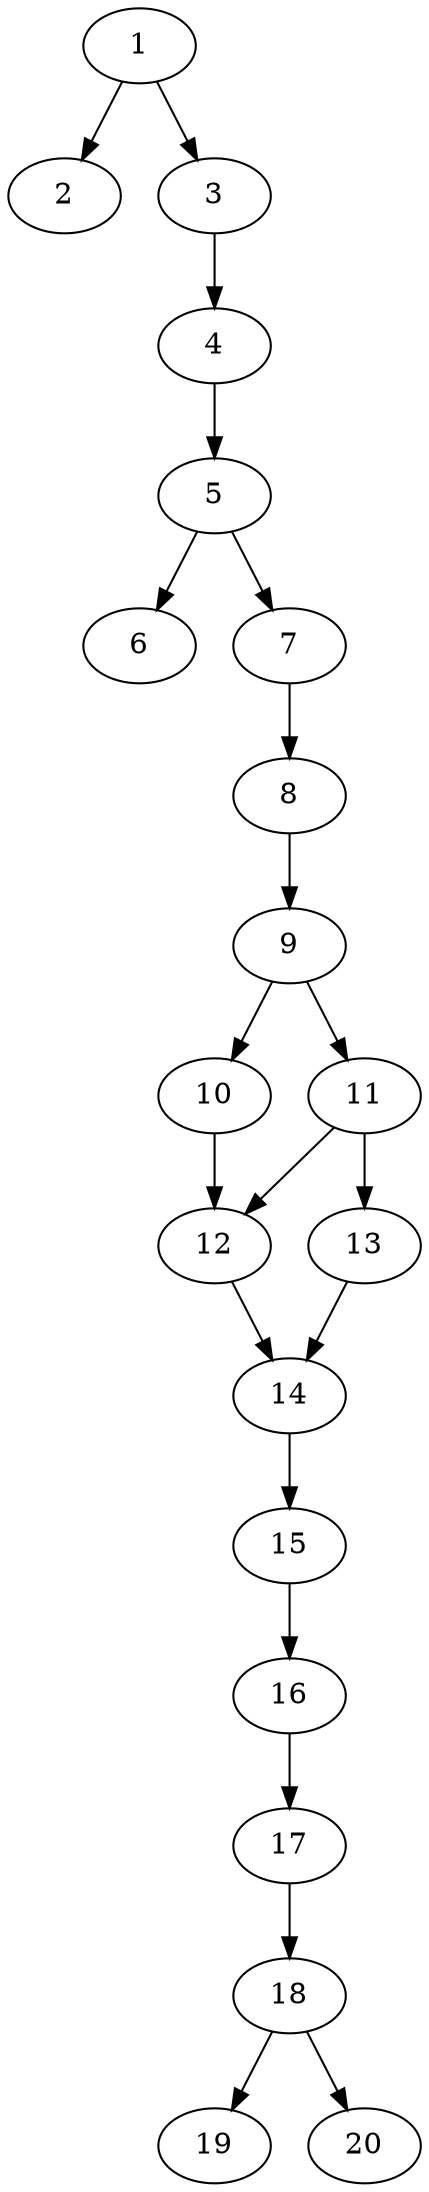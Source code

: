 // DAG automatically generated by daggen at Thu Oct  3 13:58:43 2019
// ./daggen --dot -n 20 --ccr 0.3 --fat 0.3 --regular 0.5 --density 0.9 --mindata 5242880 --maxdata 52428800 
digraph G {
  1 [size="99075413", alpha="0.05", expect_size="29722624"] 
  1 -> 2 [size ="29722624"]
  1 -> 3 [size ="29722624"]
  2 [size="117848747", alpha="0.08", expect_size="35354624"] 
  3 [size="81742507", alpha="0.04", expect_size="24522752"] 
  3 -> 4 [size ="24522752"]
  4 [size="102888107", alpha="0.12", expect_size="30866432"] 
  4 -> 5 [size ="30866432"]
  5 [size="83991893", alpha="0.05", expect_size="25197568"] 
  5 -> 6 [size ="25197568"]
  5 -> 7 [size ="25197568"]
  6 [size="131986773", alpha="0.15", expect_size="39596032"] 
  7 [size="147022507", alpha="0.09", expect_size="44106752"] 
  7 -> 8 [size ="44106752"]
  8 [size="152497493", alpha="0.09", expect_size="45749248"] 
  8 -> 9 [size ="45749248"]
  9 [size="114387627", alpha="0.17", expect_size="34316288"] 
  9 -> 10 [size ="34316288"]
  9 -> 11 [size ="34316288"]
  10 [size="117442560", alpha="0.19", expect_size="35232768"] 
  10 -> 12 [size ="35232768"]
  11 [size="89354240", alpha="0.05", expect_size="26806272"] 
  11 -> 12 [size ="26806272"]
  11 -> 13 [size ="26806272"]
  12 [size="130959360", alpha="0.03", expect_size="39287808"] 
  12 -> 14 [size ="39287808"]
  13 [size="37573973", alpha="0.13", expect_size="11272192"] 
  13 -> 14 [size ="11272192"]
  14 [size="68751360", alpha="0.03", expect_size="20625408"] 
  14 -> 15 [size ="20625408"]
  15 [size="164174507", alpha="0.02", expect_size="49252352"] 
  15 -> 16 [size ="49252352"]
  16 [size="47418027", alpha="0.09", expect_size="14225408"] 
  16 -> 17 [size ="14225408"]
  17 [size="168546987", alpha="0.19", expect_size="50564096"] 
  17 -> 18 [size ="50564096"]
  18 [size="85292373", alpha="0.18", expect_size="25587712"] 
  18 -> 19 [size ="25587712"]
  18 -> 20 [size ="25587712"]
  19 [size="153483947", alpha="0.02", expect_size="46045184"] 
  20 [size="128696320", alpha="0.14", expect_size="38608896"] 
}
